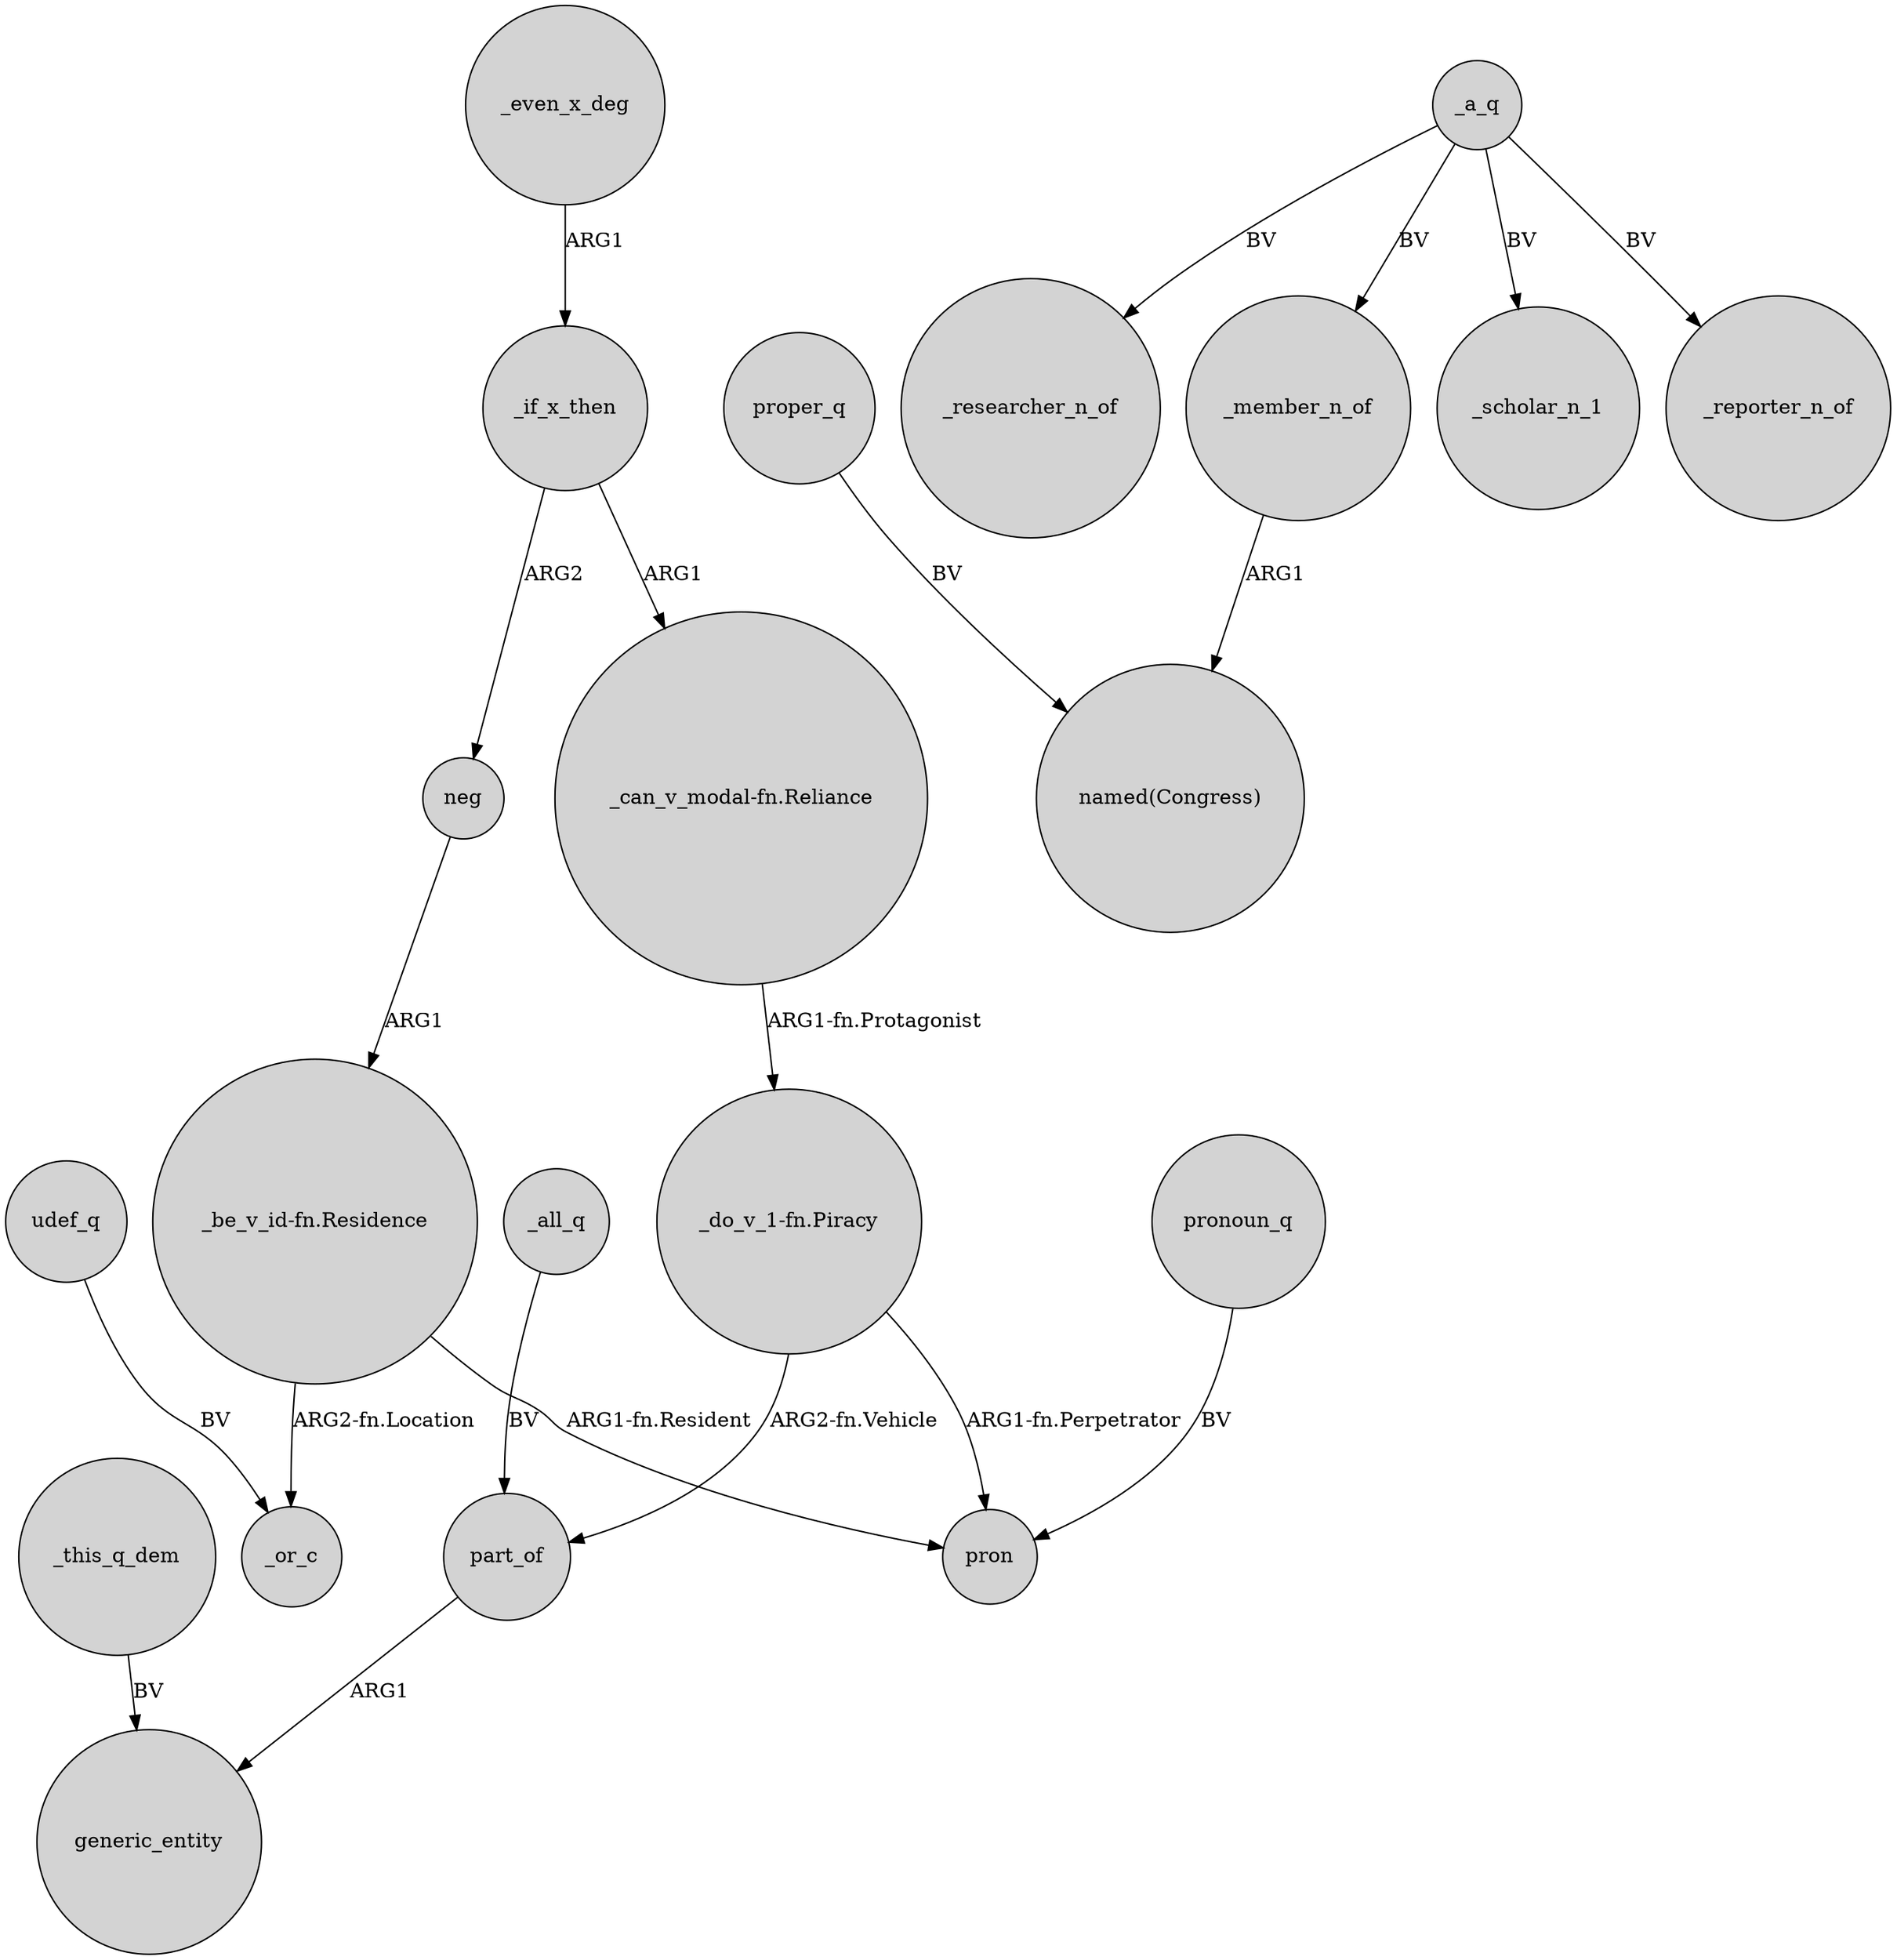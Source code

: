 digraph {
	node [shape=circle style=filled]
	_if_x_then -> neg [label=ARG2]
	proper_q -> "named(Congress)" [label=BV]
	_a_q -> _researcher_n_of [label=BV]
	_if_x_then -> "_can_v_modal-fn.Reliance" [label=ARG1]
	_even_x_deg -> _if_x_then [label=ARG1]
	_a_q -> _member_n_of [label=BV]
	"_be_v_id-fn.Residence" -> pron [label="ARG1-fn.Resident"]
	_all_q -> part_of [label=BV]
	"_be_v_id-fn.Residence" -> _or_c [label="ARG2-fn.Location"]
	"_can_v_modal-fn.Reliance" -> "_do_v_1-fn.Piracy" [label="ARG1-fn.Protagonist"]
	udef_q -> _or_c [label=BV]
	pronoun_q -> pron [label=BV]
	_this_q_dem -> generic_entity [label=BV]
	"_do_v_1-fn.Piracy" -> pron [label="ARG1-fn.Perpetrator"]
	neg -> "_be_v_id-fn.Residence" [label=ARG1]
	_a_q -> _scholar_n_1 [label=BV]
	_member_n_of -> "named(Congress)" [label=ARG1]
	"_do_v_1-fn.Piracy" -> part_of [label="ARG2-fn.Vehicle"]
	part_of -> generic_entity [label=ARG1]
	_a_q -> _reporter_n_of [label=BV]
}
